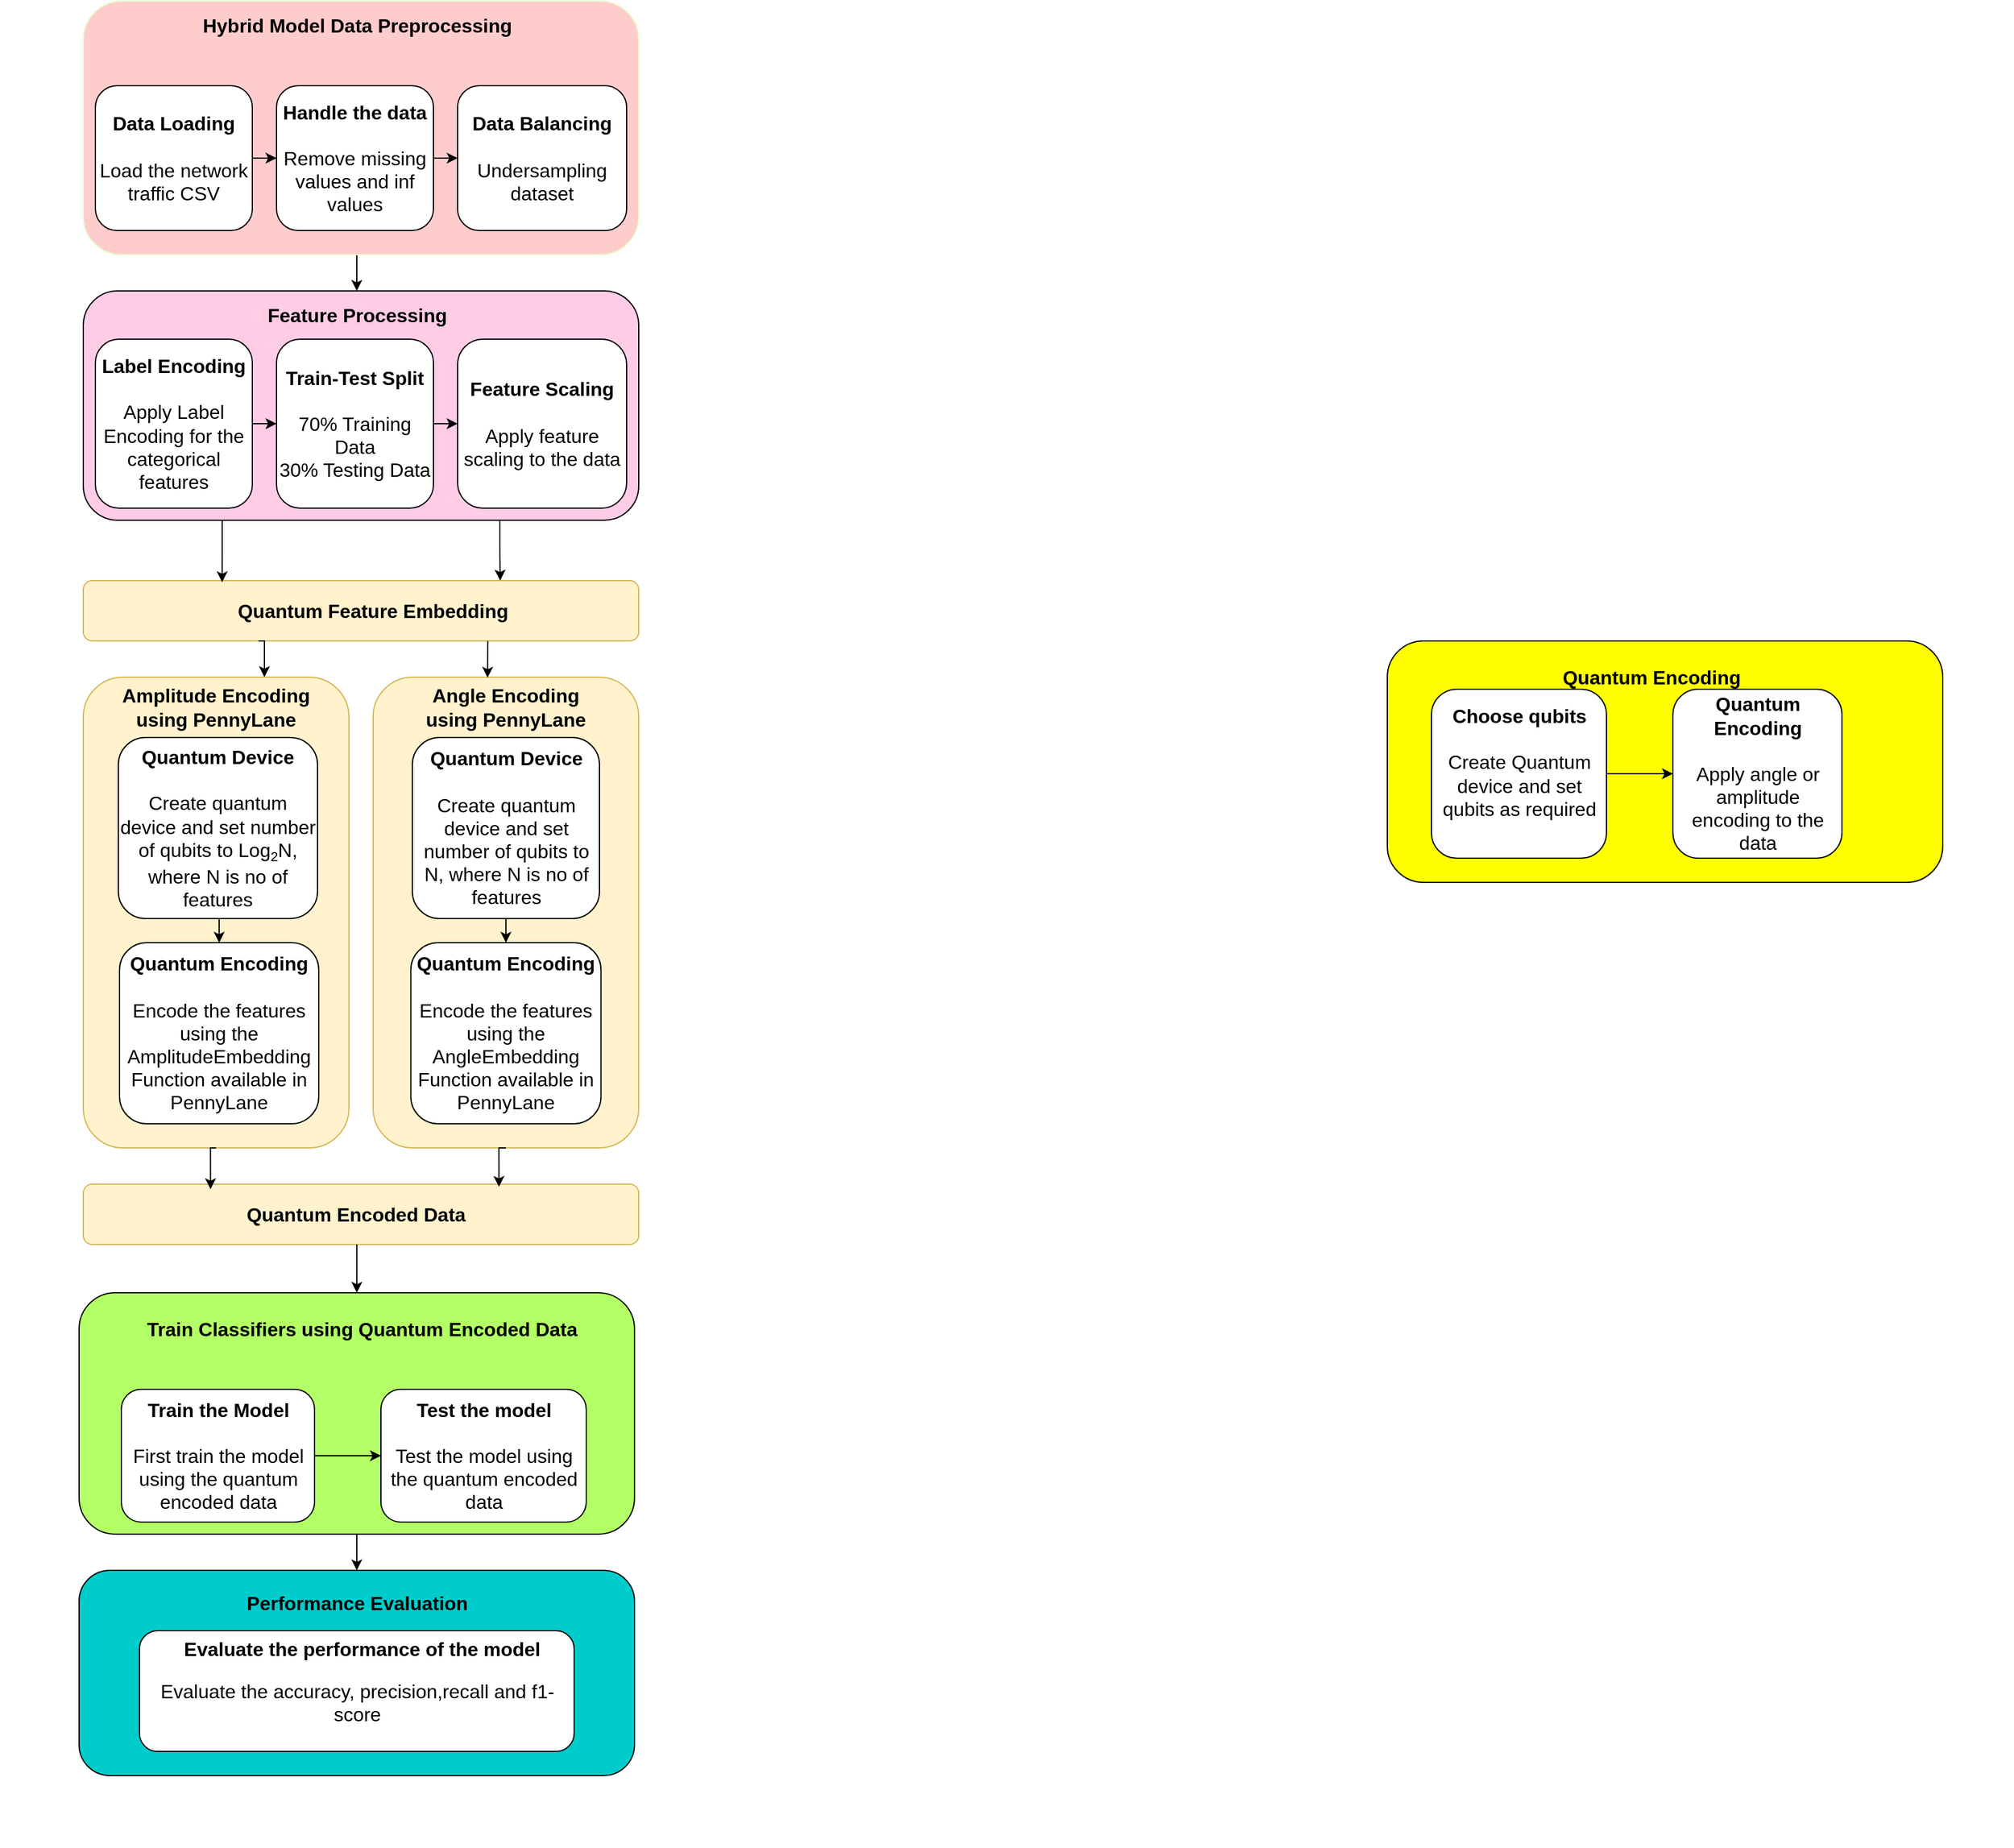 <mxfile version="27.0.3">
  <diagram name="Page-1" id="IowLkyHsUFm7hj_iNHQr">
    <mxGraphModel dx="2593" dy="1436" grid="1" gridSize="10" guides="1" tooltips="1" connect="1" arrows="1" fold="1" page="1" pageScale="1" pageWidth="850" pageHeight="1100" math="0" shadow="0">
      <root>
        <mxCell id="0" />
        <mxCell id="1" parent="0" />
        <mxCell id="rroA4w5QciKg8AlWYJ8E-7" style="edgeStyle=orthogonalEdgeStyle;rounded=0;orthogonalLoop=1;jettySize=auto;html=1;exitX=0.5;exitY=1;exitDx=0;exitDy=0;entryX=0.5;entryY=0;entryDx=0;entryDy=0;fontSize=16;" parent="1" source="tHObwuz-neF_lD4l34wk-1" target="hvczIfgNtDT0wLWKjFQM-12" edge="1">
          <mxGeometry relative="1" as="geometry" />
        </mxCell>
        <mxCell id="tHObwuz-neF_lD4l34wk-1" value="" style="rounded=1;whiteSpace=wrap;html=1;fillColor=#FFCCCC;strokeColor=#E6FFCC;fontSize=16;" parent="1" vertex="1">
          <mxGeometry x="270" y="20" width="460" height="210" as="geometry" />
        </mxCell>
        <mxCell id="tHObwuz-neF_lD4l34wk-16" value="" style="edgeStyle=orthogonalEdgeStyle;rounded=0;orthogonalLoop=1;jettySize=auto;html=1;fontSize=16;" parent="1" source="tHObwuz-neF_lD4l34wk-2" edge="1">
          <mxGeometry relative="1" as="geometry">
            <mxPoint x="496.5" y="1320" as="targetPoint" />
          </mxGeometry>
        </mxCell>
        <mxCell id="tHObwuz-neF_lD4l34wk-2" value="" style="rounded=1;whiteSpace=wrap;html=1;fillColor=light-dark(#B3FF66,#FFCCFF);fontSize=16;" parent="1" vertex="1">
          <mxGeometry x="266.5" y="1090" width="460" height="200" as="geometry" />
        </mxCell>
        <mxCell id="tHObwuz-neF_lD4l34wk-4" value="&lt;font&gt;&lt;b&gt;Hybrid Model Data Preprocessing&lt;/b&gt;&lt;/font&gt;" style="text;html=1;align=center;verticalAlign=middle;whiteSpace=wrap;rounded=0;fontSize=16;" parent="1" vertex="1">
          <mxGeometry x="201.5" y="20" width="590" height="40" as="geometry" />
        </mxCell>
        <mxCell id="tHObwuz-neF_lD4l34wk-10" value="" style="edgeStyle=orthogonalEdgeStyle;rounded=0;orthogonalLoop=1;jettySize=auto;html=1;fontSize=16;" parent="1" source="tHObwuz-neF_lD4l34wk-5" target="tHObwuz-neF_lD4l34wk-7" edge="1">
          <mxGeometry relative="1" as="geometry" />
        </mxCell>
        <mxCell id="tHObwuz-neF_lD4l34wk-5" value="&lt;font&gt;&lt;b&gt;Data Loading&lt;/b&gt;&lt;/font&gt;&lt;div&gt;&lt;span&gt;&lt;b&gt;&lt;br&gt;&lt;/b&gt;&lt;/span&gt;&lt;div&gt;Load the network traffic CSV&lt;/div&gt;&lt;/div&gt;" style="rounded=1;whiteSpace=wrap;html=1;fontSize=16;" parent="1" vertex="1">
          <mxGeometry x="280" y="90" width="130" height="120" as="geometry" />
        </mxCell>
        <mxCell id="tHObwuz-neF_lD4l34wk-11" value="" style="edgeStyle=orthogonalEdgeStyle;rounded=0;orthogonalLoop=1;jettySize=auto;html=1;fontSize=16;" parent="1" source="tHObwuz-neF_lD4l34wk-7" target="tHObwuz-neF_lD4l34wk-8" edge="1">
          <mxGeometry relative="1" as="geometry" />
        </mxCell>
        <mxCell id="tHObwuz-neF_lD4l34wk-7" value="&lt;font&gt;&lt;b&gt;Handle the data&lt;/b&gt;&lt;/font&gt;&lt;div&gt;&lt;br&gt;&lt;/div&gt;&lt;div&gt;Remove missing values and inf values&lt;/div&gt;" style="rounded=1;whiteSpace=wrap;html=1;fontSize=16;" parent="1" vertex="1">
          <mxGeometry x="430" y="90" width="130" height="120" as="geometry" />
        </mxCell>
        <mxCell id="tHObwuz-neF_lD4l34wk-8" value="&lt;font&gt;&lt;b&gt;Data Balancing&lt;/b&gt;&lt;/font&gt;&lt;div&gt;&lt;br&gt;&lt;/div&gt;&lt;div&gt;Undersampling dataset&lt;/div&gt;" style="rounded=1;whiteSpace=wrap;html=1;fontSize=16;" parent="1" vertex="1">
          <mxGeometry x="580" y="90" width="140" height="120" as="geometry" />
        </mxCell>
        <mxCell id="5IH84X5XSTADNQ1NUQGd-1" value="&lt;b&gt;Train Classifiers using Quantum Encoded Data&lt;/b&gt;" style="text;html=1;align=center;verticalAlign=middle;whiteSpace=wrap;rounded=0;fontSize=16;" parent="1" vertex="1">
          <mxGeometry x="205.63" y="1100" width="590" height="40" as="geometry" />
        </mxCell>
        <mxCell id="5IH84X5XSTADNQ1NUQGd-4" style="edgeStyle=orthogonalEdgeStyle;rounded=0;orthogonalLoop=1;jettySize=auto;html=1;exitX=1;exitY=0.5;exitDx=0;exitDy=0;fontSize=16;" parent="1" source="5IH84X5XSTADNQ1NUQGd-2" target="5IH84X5XSTADNQ1NUQGd-3" edge="1">
          <mxGeometry relative="1" as="geometry" />
        </mxCell>
        <mxCell id="5IH84X5XSTADNQ1NUQGd-2" value="&lt;div&gt;&lt;b&gt;Train the Model&lt;/b&gt;&lt;/div&gt;&lt;br&gt;&lt;div&gt;First train the model using the quantum encoded data&lt;/div&gt;" style="rounded=1;whiteSpace=wrap;html=1;fontSize=16;" parent="1" vertex="1">
          <mxGeometry x="301.5" y="1170" width="160" height="110" as="geometry" />
        </mxCell>
        <mxCell id="5IH84X5XSTADNQ1NUQGd-3" value="&lt;div&gt;&lt;b&gt;Test the model&lt;/b&gt;&lt;/div&gt;&lt;div&gt;&lt;b&gt;&lt;br&gt;&lt;/b&gt;&lt;/div&gt;&lt;div&gt;Test the model using the quantum encoded data&lt;/div&gt;" style="rounded=1;whiteSpace=wrap;html=1;fontSize=16;" parent="1" vertex="1">
          <mxGeometry x="516.5" y="1170" width="170" height="110" as="geometry" />
        </mxCell>
        <mxCell id="hvczIfgNtDT0wLWKjFQM-1" value="" style="rounded=1;whiteSpace=wrap;html=1;fillColor=light-dark(#FFFF00,#99FFFF);fontSize=16;" parent="1" vertex="1">
          <mxGeometry x="1350" y="550" width="460" height="200" as="geometry" />
        </mxCell>
        <mxCell id="hvczIfgNtDT0wLWKjFQM-2" value="&lt;b&gt;Quantum Encoding&lt;/b&gt;" style="text;html=1;align=center;verticalAlign=middle;whiteSpace=wrap;rounded=0;fontSize=16;" parent="1" vertex="1">
          <mxGeometry x="1270" y="560" width="598" height="40" as="geometry" />
        </mxCell>
        <mxCell id="hvczIfgNtDT0wLWKjFQM-6" value="&lt;div&gt;&lt;span&gt;&lt;b&gt;Quantum Encoding&lt;/b&gt;&lt;/span&gt;&lt;/div&gt;&lt;div&gt;&lt;span&gt;&lt;b&gt;&lt;br&gt;&lt;/b&gt;&lt;/span&gt;&lt;/div&gt;&lt;div&gt;Apply angle or amplitude encoding to the data&lt;/div&gt;" style="rounded=1;whiteSpace=wrap;html=1;fontSize=16;" parent="1" vertex="1">
          <mxGeometry x="1586.5" y="590" width="140" height="140" as="geometry" />
        </mxCell>
        <mxCell id="fqz2EAUhRij4Ml8frbec-14" value="" style="edgeStyle=orthogonalEdgeStyle;rounded=0;orthogonalLoop=1;jettySize=auto;html=1;fontSize=16;" parent="1" source="hvczIfgNtDT0wLWKjFQM-8" target="hvczIfgNtDT0wLWKjFQM-6" edge="1">
          <mxGeometry relative="1" as="geometry" />
        </mxCell>
        <mxCell id="hvczIfgNtDT0wLWKjFQM-8" value="&lt;span&gt;&lt;b&gt;Choose qubits&lt;/b&gt;&lt;/span&gt;&lt;br&gt;&lt;div&gt;&lt;br&gt;&lt;/div&gt;&lt;div&gt;Create Quantum device and set qubits as required&lt;/div&gt;&lt;div&gt;&lt;br&gt;&lt;/div&gt;" style="rounded=1;whiteSpace=wrap;html=1;fontSize=16;" parent="1" vertex="1">
          <mxGeometry x="1386.5" y="590" width="145" height="140" as="geometry" />
        </mxCell>
        <mxCell id="hvczIfgNtDT0wLWKjFQM-11" value="" style="rounded=1;whiteSpace=wrap;html=1;fillColor=light-dark(#FFCCE6,#99FFFF);fontSize=16;" parent="1" vertex="1">
          <mxGeometry x="270" y="260" width="460" height="190" as="geometry" />
        </mxCell>
        <mxCell id="hvczIfgNtDT0wLWKjFQM-12" value="&lt;font&gt;&lt;b&gt;Feature Processing&lt;/b&gt;&lt;/font&gt;" style="text;html=1;align=center;verticalAlign=middle;whiteSpace=wrap;rounded=0;fontSize=16;" parent="1" vertex="1">
          <mxGeometry x="201.5" y="260" width="590" height="40" as="geometry" />
        </mxCell>
        <mxCell id="hvczIfgNtDT0wLWKjFQM-14" value="&lt;div&gt;&lt;b&gt;&lt;span&gt;Feature Scaling&lt;/span&gt;&lt;br&gt;&lt;/b&gt;&lt;div&gt;&lt;br&gt;&lt;/div&gt;&lt;div&gt;Apply feature scaling to the data&lt;/div&gt;&lt;/div&gt;" style="rounded=1;whiteSpace=wrap;html=1;fontSize=16;" parent="1" vertex="1">
          <mxGeometry x="580" y="300" width="140" height="140" as="geometry" />
        </mxCell>
        <mxCell id="fqz2EAUhRij4Ml8frbec-1" value="" style="edgeStyle=orthogonalEdgeStyle;rounded=0;orthogonalLoop=1;jettySize=auto;html=1;fontSize=16;" parent="1" source="hvczIfgNtDT0wLWKjFQM-16" target="hvczIfgNtDT0wLWKjFQM-14" edge="1">
          <mxGeometry relative="1" as="geometry" />
        </mxCell>
        <mxCell id="hvczIfgNtDT0wLWKjFQM-16" value="&lt;div&gt;&lt;span&gt;&lt;b&gt;Train-Test Split&lt;/b&gt;&lt;/span&gt;&lt;/div&gt;&lt;div&gt;&lt;br&gt;&lt;/div&gt;&lt;div&gt;70% Training Data&lt;/div&gt;&lt;div&gt;30% Testing Data&lt;/div&gt;" style="rounded=1;whiteSpace=wrap;html=1;fontSize=16;" parent="1" vertex="1">
          <mxGeometry x="430" y="300" width="130" height="140" as="geometry" />
        </mxCell>
        <mxCell id="fqz2EAUhRij4Ml8frbec-5" value="" style="edgeStyle=orthogonalEdgeStyle;rounded=0;orthogonalLoop=1;jettySize=auto;html=1;fontSize=16;" parent="1" source="fqz2EAUhRij4Ml8frbec-3" target="hvczIfgNtDT0wLWKjFQM-16" edge="1">
          <mxGeometry relative="1" as="geometry" />
        </mxCell>
        <mxCell id="fqz2EAUhRij4Ml8frbec-3" value="&lt;div&gt;&lt;span&gt;&lt;b&gt;Label Encoding&lt;/b&gt;&lt;/span&gt;&lt;/div&gt;&lt;div&gt;&lt;span&gt;&lt;b&gt;&lt;br&gt;&lt;/b&gt;&lt;/span&gt;&lt;/div&gt;&lt;div&gt;Apply Label Encoding for the categorical features&lt;/div&gt;" style="rounded=1;whiteSpace=wrap;html=1;fontSize=16;" parent="1" vertex="1">
          <mxGeometry x="280" y="300" width="130" height="140" as="geometry" />
        </mxCell>
        <mxCell id="fqz2EAUhRij4Ml8frbec-19" value="" style="rounded=1;whiteSpace=wrap;html=1;fontSize=16;" parent="1" vertex="1">
          <mxGeometry x="470" y="250" width="20" as="geometry" />
        </mxCell>
        <mxCell id="9GCqckJGlXRP2MBFCVZy-4" value="&lt;div&gt;&lt;br&gt;&lt;/div&gt;&lt;div&gt;&lt;br&gt;&lt;/div&gt;&lt;div&gt;&lt;br&gt;&lt;/div&gt;&lt;div&gt;&lt;b&gt;&lt;br&gt;&lt;/b&gt;&lt;/div&gt;&lt;div&gt;&lt;b&gt;Performance Evaluation&lt;/b&gt;&lt;/div&gt;&lt;div&gt;&lt;div&gt;&lt;font&gt;&lt;b&gt;&lt;br&gt;&lt;/b&gt;&lt;/font&gt;&lt;/div&gt;&lt;div&gt;&lt;font&gt;&lt;b&gt;&lt;br&gt;&lt;/b&gt;&lt;/font&gt;&lt;/div&gt;&lt;div&gt;&lt;font&gt;&lt;b&gt;&lt;br&gt;&lt;/b&gt;&lt;/font&gt;&lt;/div&gt;&lt;div&gt;&lt;font&gt;&lt;b&gt;&lt;br&gt;&lt;/b&gt;&lt;/font&gt;&lt;/div&gt;&lt;div&gt;&lt;font&gt;&lt;b&gt;&lt;br&gt;&lt;/b&gt;&lt;/font&gt;&lt;/div&gt;&lt;div&gt;&lt;font&gt;&lt;b&gt;&lt;br&gt;&lt;/b&gt;&lt;/font&gt;&lt;/div&gt;&lt;div&gt;&lt;font&gt;&lt;b&gt;&lt;br&gt;&lt;/b&gt;&lt;/font&gt;&lt;/div&gt;&lt;div&gt;&lt;font&gt;&lt;b&gt;&lt;br&gt;&lt;/b&gt;&lt;/font&gt;&lt;/div&gt;&lt;div&gt;&lt;font&gt;&lt;b&gt;&lt;br&gt;&lt;/b&gt;&lt;/font&gt;&lt;/div&gt;&lt;div&gt;&lt;br&gt;&lt;/div&gt;&lt;/div&gt;" style="rounded=1;whiteSpace=wrap;html=1;fillColor=light-dark(#00CCCC,#CCFFCC);fontSize=16;" parent="1" vertex="1">
          <mxGeometry x="266.5" y="1320" width="460" height="170" as="geometry" />
        </mxCell>
        <mxCell id="9GCqckJGlXRP2MBFCVZy-5" value="&lt;div&gt;&lt;br&gt;&lt;/div&gt;Evaluate the accuracy, precision,recall and f1-score" style="rounded=1;whiteSpace=wrap;html=1;fontSize=16;" parent="1" vertex="1">
          <mxGeometry x="316.5" y="1370" width="360" height="100" as="geometry" />
        </mxCell>
        <mxCell id="9GCqckJGlXRP2MBFCVZy-6" value="Evaluate the performance of the model" style="text;html=1;align=center;verticalAlign=middle;whiteSpace=wrap;rounded=0;fontSize=16;fontStyle=1" parent="1" vertex="1">
          <mxGeometry x="351.5" y="1370" width="298.25" height="30" as="geometry" />
        </mxCell>
        <mxCell id="KbNyF-SwpN6REmsCcp1_-1" value="" style="rounded=1;whiteSpace=wrap;html=1;fillColor=#fff2cc;fontSize=16;strokeColor=#d6b656;" vertex="1" parent="1">
          <mxGeometry x="270" y="580" width="220" height="390" as="geometry" />
        </mxCell>
        <mxCell id="KbNyF-SwpN6REmsCcp1_-2" value="" style="rounded=1;whiteSpace=wrap;html=1;fillColor=#fff2cc;fontSize=16;strokeColor=#d6b656;" vertex="1" parent="1">
          <mxGeometry x="510" y="580" width="220" height="390" as="geometry" />
        </mxCell>
        <mxCell id="KbNyF-SwpN6REmsCcp1_-4" value="&lt;b&gt;Amplitude Encoding using PennyLane&lt;/b&gt;" style="text;html=1;align=center;verticalAlign=middle;whiteSpace=wrap;rounded=0;fontSize=16;" vertex="1" parent="1">
          <mxGeometry x="300" y="580" width="160" height="50" as="geometry" />
        </mxCell>
        <mxCell id="KbNyF-SwpN6REmsCcp1_-5" value="&lt;font&gt;&lt;b&gt;Angle Encoding using PennyLane&lt;/b&gt;&lt;/font&gt;" style="text;html=1;align=center;verticalAlign=middle;whiteSpace=wrap;rounded=0;fontSize=16;" vertex="1" parent="1">
          <mxGeometry x="540" y="580" width="160" height="50" as="geometry" />
        </mxCell>
        <mxCell id="KbNyF-SwpN6REmsCcp1_-18" style="edgeStyle=orthogonalEdgeStyle;rounded=0;orthogonalLoop=1;jettySize=auto;html=1;exitX=0.5;exitY=1;exitDx=0;exitDy=0;entryX=0.5;entryY=0;entryDx=0;entryDy=0;" edge="1" parent="1" source="KbNyF-SwpN6REmsCcp1_-6" target="KbNyF-SwpN6REmsCcp1_-15">
          <mxGeometry relative="1" as="geometry" />
        </mxCell>
        <mxCell id="KbNyF-SwpN6REmsCcp1_-6" value="&lt;div&gt;&lt;b&gt;Quantum Device&lt;/b&gt;&lt;/div&gt;&lt;div&gt;&lt;br&gt;&lt;/div&gt;&lt;div&gt;Create quantum device and set number of qubits to Log&lt;span style=&quot;font-size: 13.333px;&quot;&gt;&lt;sub&gt;2&lt;/sub&gt;&lt;/span&gt;N, where N is no of features&lt;/div&gt;" style="rounded=1;whiteSpace=wrap;html=1;fontSize=16;" vertex="1" parent="1">
          <mxGeometry x="299" y="630" width="165" height="150" as="geometry" />
        </mxCell>
        <mxCell id="KbNyF-SwpN6REmsCcp1_-10" value="" style="rounded=1;whiteSpace=wrap;html=1;fillColor=#fff2cc;fontSize=16;strokeColor=#d6b656;" vertex="1" parent="1">
          <mxGeometry x="270" y="500" width="460" height="50" as="geometry" />
        </mxCell>
        <mxCell id="KbNyF-SwpN6REmsCcp1_-24" style="edgeStyle=orthogonalEdgeStyle;rounded=0;orthogonalLoop=1;jettySize=auto;html=1;exitX=0.25;exitY=1;exitDx=0;exitDy=0;entryX=0.75;entryY=0;entryDx=0;entryDy=0;" edge="1" parent="1" source="KbNyF-SwpN6REmsCcp1_-11" target="KbNyF-SwpN6REmsCcp1_-4">
          <mxGeometry relative="1" as="geometry" />
        </mxCell>
        <mxCell id="KbNyF-SwpN6REmsCcp1_-11" value="&lt;b&gt;Quantum Feature Embedding&lt;/b&gt;" style="text;html=1;align=center;verticalAlign=middle;whiteSpace=wrap;rounded=0;fontSize=16;" vertex="1" parent="1">
          <mxGeometry x="320" y="500" width="380" height="50" as="geometry" />
        </mxCell>
        <mxCell id="KbNyF-SwpN6REmsCcp1_-12" value="" style="rounded=1;whiteSpace=wrap;html=1;fillColor=#fff2cc;fontSize=16;strokeColor=#d6b656;" vertex="1" parent="1">
          <mxGeometry x="270" y="1000" width="460" height="50" as="geometry" />
        </mxCell>
        <mxCell id="KbNyF-SwpN6REmsCcp1_-33" value="" style="edgeStyle=orthogonalEdgeStyle;rounded=0;orthogonalLoop=1;jettySize=auto;html=1;" edge="1" parent="1" source="KbNyF-SwpN6REmsCcp1_-13" target="tHObwuz-neF_lD4l34wk-2">
          <mxGeometry relative="1" as="geometry" />
        </mxCell>
        <mxCell id="KbNyF-SwpN6REmsCcp1_-13" value="&lt;b&gt;Quantum Encoded Data&lt;/b&gt;" style="text;html=1;align=center;verticalAlign=middle;whiteSpace=wrap;rounded=0;fontSize=16;" vertex="1" parent="1">
          <mxGeometry x="365.37" y="1000" width="262.25" height="50" as="geometry" />
        </mxCell>
        <mxCell id="KbNyF-SwpN6REmsCcp1_-19" style="edgeStyle=orthogonalEdgeStyle;rounded=0;orthogonalLoop=1;jettySize=auto;html=1;exitX=0.5;exitY=1;exitDx=0;exitDy=0;entryX=0.5;entryY=0;entryDx=0;entryDy=0;" edge="1" parent="1" source="KbNyF-SwpN6REmsCcp1_-14" target="KbNyF-SwpN6REmsCcp1_-16">
          <mxGeometry relative="1" as="geometry" />
        </mxCell>
        <mxCell id="KbNyF-SwpN6REmsCcp1_-14" value="&lt;div&gt;&lt;b&gt;Quantum Device&lt;/b&gt;&lt;/div&gt;&lt;div&gt;&lt;br&gt;&lt;/div&gt;&lt;div&gt;Create quantum device and set number of qubits to N, where N is no of features&lt;/div&gt;" style="rounded=1;whiteSpace=wrap;html=1;fontSize=16;" vertex="1" parent="1">
          <mxGeometry x="542.5" y="630" width="155" height="150" as="geometry" />
        </mxCell>
        <mxCell id="KbNyF-SwpN6REmsCcp1_-15" value="&lt;div&gt;&lt;b&gt;Quantum Encoding&lt;/b&gt;&lt;/div&gt;&lt;div&gt;&lt;br&gt;&lt;/div&gt;&lt;div&gt;Encode the features using the AmplitudeEmbedding Function available in PennyLane&lt;/div&gt;" style="rounded=1;whiteSpace=wrap;html=1;fontSize=16;" vertex="1" parent="1">
          <mxGeometry x="300" y="800" width="165" height="150" as="geometry" />
        </mxCell>
        <mxCell id="KbNyF-SwpN6REmsCcp1_-16" value="&lt;div&gt;&lt;b&gt;Quantum Encoding&lt;/b&gt;&lt;/div&gt;&lt;div&gt;&lt;br&gt;&lt;/div&gt;&lt;div&gt;Encode the features using the AngleEmbedding Function available in PennyLane&lt;/div&gt;" style="rounded=1;whiteSpace=wrap;html=1;fontSize=16;" vertex="1" parent="1">
          <mxGeometry x="541.25" y="800" width="157.5" height="150" as="geometry" />
        </mxCell>
        <mxCell id="KbNyF-SwpN6REmsCcp1_-20" style="edgeStyle=orthogonalEdgeStyle;rounded=0;orthogonalLoop=1;jettySize=auto;html=1;exitX=0.25;exitY=1;exitDx=0;exitDy=0;entryX=0.171;entryY=0.027;entryDx=0;entryDy=0;entryPerimeter=0;" edge="1" parent="1" source="hvczIfgNtDT0wLWKjFQM-11" target="KbNyF-SwpN6REmsCcp1_-11">
          <mxGeometry relative="1" as="geometry" />
        </mxCell>
        <mxCell id="KbNyF-SwpN6REmsCcp1_-21" style="edgeStyle=orthogonalEdgeStyle;rounded=0;orthogonalLoop=1;jettySize=auto;html=1;exitX=0.75;exitY=1;exitDx=0;exitDy=0;entryX=0.777;entryY=0;entryDx=0;entryDy=0;entryPerimeter=0;" edge="1" parent="1" source="hvczIfgNtDT0wLWKjFQM-11" target="KbNyF-SwpN6REmsCcp1_-11">
          <mxGeometry relative="1" as="geometry" />
        </mxCell>
        <mxCell id="KbNyF-SwpN6REmsCcp1_-25" style="edgeStyle=orthogonalEdgeStyle;rounded=0;orthogonalLoop=1;jettySize=auto;html=1;exitX=0.75;exitY=1;exitDx=0;exitDy=0;entryX=0.405;entryY=0.008;entryDx=0;entryDy=0;entryPerimeter=0;" edge="1" parent="1" source="KbNyF-SwpN6REmsCcp1_-11" target="KbNyF-SwpN6REmsCcp1_-5">
          <mxGeometry relative="1" as="geometry" />
        </mxCell>
        <mxCell id="KbNyF-SwpN6REmsCcp1_-27" style="edgeStyle=orthogonalEdgeStyle;rounded=0;orthogonalLoop=1;jettySize=auto;html=1;exitX=0.5;exitY=1;exitDx=0;exitDy=0;entryX=0.229;entryY=0.084;entryDx=0;entryDy=0;entryPerimeter=0;" edge="1" parent="1" source="KbNyF-SwpN6REmsCcp1_-1" target="KbNyF-SwpN6REmsCcp1_-12">
          <mxGeometry relative="1" as="geometry" />
        </mxCell>
        <mxCell id="KbNyF-SwpN6REmsCcp1_-28" style="edgeStyle=orthogonalEdgeStyle;rounded=0;orthogonalLoop=1;jettySize=auto;html=1;exitX=0.5;exitY=1;exitDx=0;exitDy=0;entryX=0.949;entryY=0.046;entryDx=0;entryDy=0;entryPerimeter=0;" edge="1" parent="1" source="KbNyF-SwpN6REmsCcp1_-2" target="KbNyF-SwpN6REmsCcp1_-13">
          <mxGeometry relative="1" as="geometry" />
        </mxCell>
      </root>
    </mxGraphModel>
  </diagram>
</mxfile>
